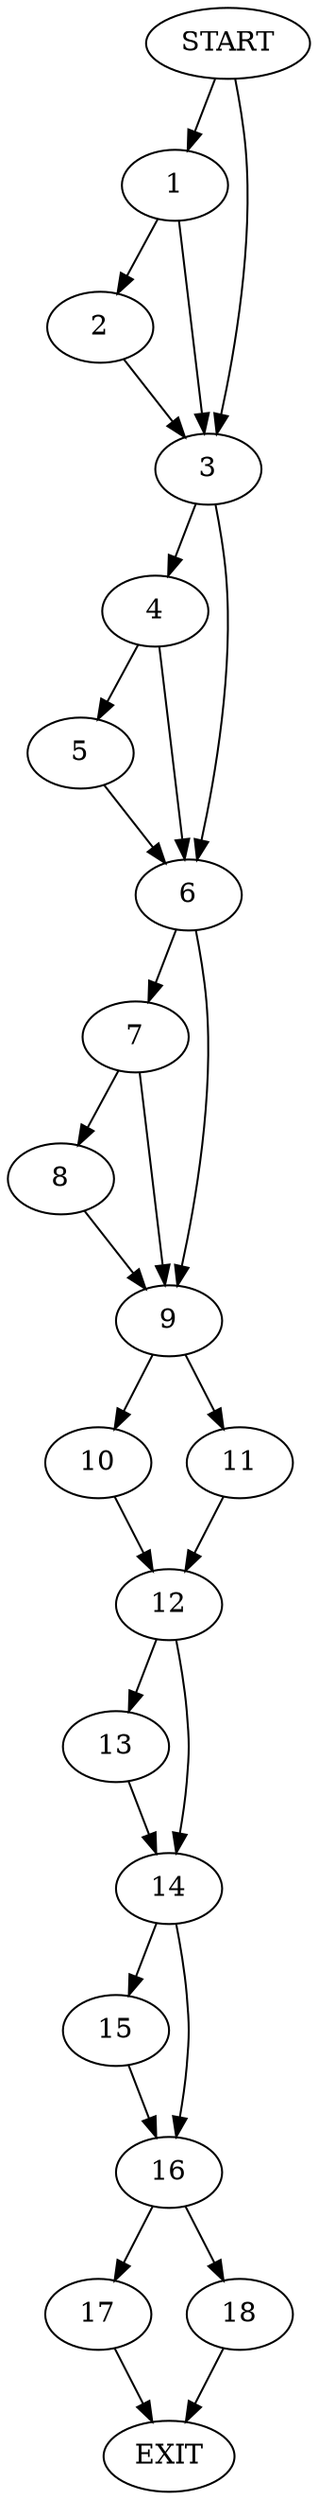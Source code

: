 digraph { 
0 [label="START"];
1;
2;
3;
4;
5;
6;
7;
8;
9;
10;
11;
12;
13;
14;
15;
16;
17;
18;
19[label="EXIT"];
0 -> 1;
0 -> 3;
1 -> 2;
1 -> 3;
2 -> 3;
3 -> 4;
3 -> 6;
4 -> 5;
4 -> 6;
5 -> 6;
6 -> 7;
6 -> 9;
7 -> 8;
7 -> 9;
8 -> 9;
9 -> 10;
9 -> 11;
10 -> 12;
11 -> 12;
12 -> 13;
12 -> 14;
13 -> 14;
14 -> 15;
14 -> 16;
15 -> 16;
16 -> 17;
16 -> 18;
17 -> 19;
18 -> 19;
}